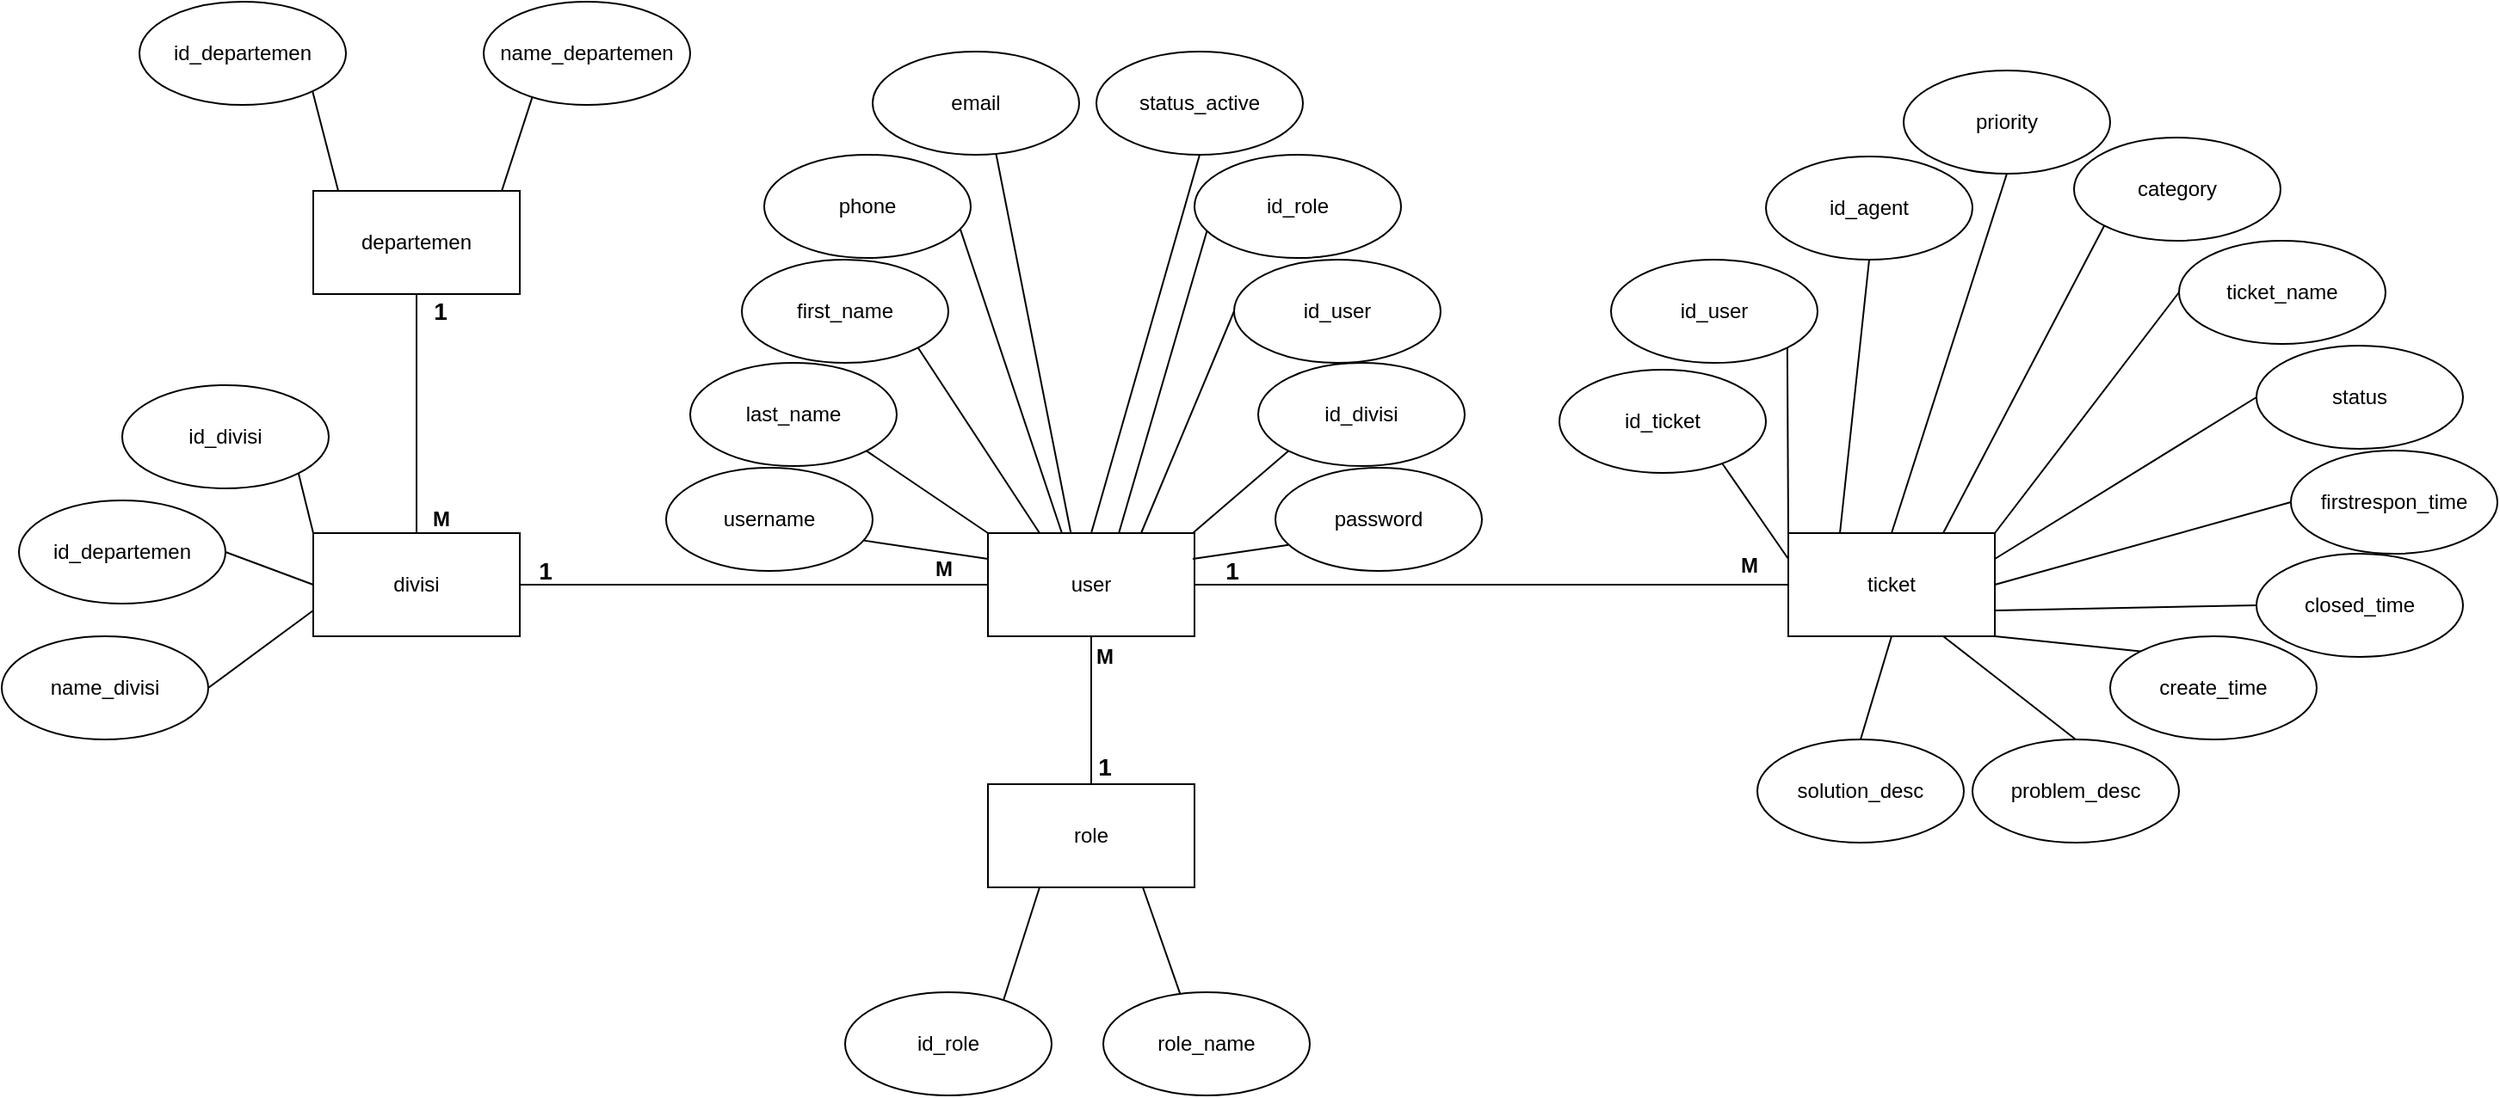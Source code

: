<mxfile version="23.1.5" type="github" pages="2">
  <diagram name="Page-1" id="eoXUh2BZkERyDN2w-U0W">
    <mxGraphModel dx="2534" dy="774" grid="1" gridSize="10" guides="1" tooltips="1" connect="1" arrows="1" fold="1" page="1" pageScale="1" pageWidth="1100" pageHeight="850" math="0" shadow="0">
      <root>
        <mxCell id="0" />
        <mxCell id="1" parent="0" />
        <mxCell id="iSvbAGB6jEqxjPEfxs2Z-42" style="rounded=0;orthogonalLoop=1;jettySize=auto;html=1;exitX=0.5;exitY=1;exitDx=0;exitDy=0;entryX=0.5;entryY=0;entryDx=0;entryDy=0;endArrow=none;endFill=0;" parent="1" edge="1">
          <mxGeometry relative="1" as="geometry">
            <mxPoint x="343" y="540" as="sourcePoint" />
          </mxGeometry>
        </mxCell>
        <mxCell id="iSvbAGB6jEqxjPEfxs2Z-45" style="rounded=0;orthogonalLoop=1;jettySize=auto;html=1;exitX=0.25;exitY=1;exitDx=0;exitDy=0;entryX=1;entryY=0;entryDx=0;entryDy=0;endArrow=none;endFill=0;" parent="1" edge="1">
          <mxGeometry relative="1" as="geometry">
            <mxPoint x="313" y="700" as="sourcePoint" />
          </mxGeometry>
        </mxCell>
        <mxCell id="iSvbAGB6jEqxjPEfxs2Z-46" style="rounded=0;orthogonalLoop=1;jettySize=auto;html=1;exitX=0.75;exitY=1;exitDx=0;exitDy=0;entryX=0;entryY=0;entryDx=0;entryDy=0;endArrow=none;endFill=0;" parent="1" edge="1">
          <mxGeometry relative="1" as="geometry">
            <mxPoint x="373" y="700" as="sourcePoint" />
          </mxGeometry>
        </mxCell>
        <mxCell id="iSvbAGB6jEqxjPEfxs2Z-48" style="rounded=0;orthogonalLoop=1;jettySize=auto;html=1;exitX=1;exitY=0.5;exitDx=0;exitDy=0;entryX=0;entryY=0.5;entryDx=0;entryDy=0;endArrow=none;endFill=0;" parent="1" source="iSvbAGB6jEqxjPEfxs2Z-4" target="iSvbAGB6jEqxjPEfxs2Z-5" edge="1">
          <mxGeometry relative="1" as="geometry">
            <mxPoint x="737.0" y="370" as="targetPoint" />
          </mxGeometry>
        </mxCell>
        <mxCell id="iSvbAGB6jEqxjPEfxs2Z-63" style="rounded=0;orthogonalLoop=1;jettySize=auto;html=1;exitX=0.358;exitY=0;exitDx=0;exitDy=0;entryX=1;entryY=0;entryDx=0;entryDy=0;endArrow=none;endFill=0;exitPerimeter=0;" parent="1" source="iSvbAGB6jEqxjPEfxs2Z-4" target="iSvbAGB6jEqxjPEfxs2Z-28" edge="1">
          <mxGeometry relative="1" as="geometry" />
        </mxCell>
        <mxCell id="iSvbAGB6jEqxjPEfxs2Z-64" style="rounded=0;orthogonalLoop=1;jettySize=auto;html=1;exitX=0.5;exitY=1;exitDx=0;exitDy=0;entryX=0.5;entryY=0;entryDx=0;entryDy=0;endArrow=none;endFill=0;" parent="1" source="iSvbAGB6jEqxjPEfxs2Z-4" target="iSvbAGB6jEqxjPEfxs2Z-29" edge="1">
          <mxGeometry relative="1" as="geometry" />
        </mxCell>
        <mxCell id="iSvbAGB6jEqxjPEfxs2Z-65" style="rounded=0;orthogonalLoop=1;jettySize=auto;html=1;exitX=0.635;exitY=-0.008;exitDx=0;exitDy=0;entryX=0;entryY=0;entryDx=0;entryDy=0;endArrow=none;endFill=0;exitPerimeter=0;" parent="1" source="iSvbAGB6jEqxjPEfxs2Z-4" target="iSvbAGB6jEqxjPEfxs2Z-30" edge="1">
          <mxGeometry relative="1" as="geometry" />
        </mxCell>
        <mxCell id="iSvbAGB6jEqxjPEfxs2Z-155" style="rounded=0;orthogonalLoop=1;jettySize=auto;html=1;exitX=0.5;exitY=1;exitDx=0;exitDy=0;entryX=0.5;entryY=0;entryDx=0;entryDy=0;endArrow=none;endFill=0;" parent="1" source="iSvbAGB6jEqxjPEfxs2Z-4" target="iSvbAGB6jEqxjPEfxs2Z-152" edge="1">
          <mxGeometry relative="1" as="geometry" />
        </mxCell>
        <mxCell id="iSvbAGB6jEqxjPEfxs2Z-4" value="user" style="rounded=0;whiteSpace=wrap;html=1;" parent="1" vertex="1">
          <mxGeometry x="307" y="340" width="120" height="60" as="geometry" />
        </mxCell>
        <mxCell id="iSvbAGB6jEqxjPEfxs2Z-107" style="rounded=0;orthogonalLoop=1;jettySize=auto;html=1;exitX=0;exitY=0.25;exitDx=0;exitDy=0;entryX=0.787;entryY=0.904;entryDx=0;entryDy=0;endArrow=none;endFill=0;entryPerimeter=0;" parent="1" source="iSvbAGB6jEqxjPEfxs2Z-5" target="iSvbAGB6jEqxjPEfxs2Z-93" edge="1">
          <mxGeometry relative="1" as="geometry" />
        </mxCell>
        <mxCell id="iSvbAGB6jEqxjPEfxs2Z-108" style="rounded=0;orthogonalLoop=1;jettySize=auto;html=1;exitX=0;exitY=0;exitDx=0;exitDy=0;entryX=1;entryY=1;entryDx=0;entryDy=0;endArrow=none;endFill=0;" parent="1" source="iSvbAGB6jEqxjPEfxs2Z-5" target="iSvbAGB6jEqxjPEfxs2Z-94" edge="1">
          <mxGeometry relative="1" as="geometry" />
        </mxCell>
        <mxCell id="iSvbAGB6jEqxjPEfxs2Z-109" style="rounded=0;orthogonalLoop=1;jettySize=auto;html=1;exitX=0.25;exitY=0;exitDx=0;exitDy=0;entryX=0.5;entryY=1;entryDx=0;entryDy=0;endArrow=none;endFill=0;" parent="1" source="iSvbAGB6jEqxjPEfxs2Z-5" target="iSvbAGB6jEqxjPEfxs2Z-96" edge="1">
          <mxGeometry relative="1" as="geometry" />
        </mxCell>
        <mxCell id="iSvbAGB6jEqxjPEfxs2Z-110" style="rounded=0;orthogonalLoop=1;jettySize=auto;html=1;exitX=0.5;exitY=0;exitDx=0;exitDy=0;entryX=0.5;entryY=1;entryDx=0;entryDy=0;endArrow=none;endFill=0;" parent="1" source="iSvbAGB6jEqxjPEfxs2Z-5" target="iSvbAGB6jEqxjPEfxs2Z-99" edge="1">
          <mxGeometry relative="1" as="geometry" />
        </mxCell>
        <mxCell id="iSvbAGB6jEqxjPEfxs2Z-111" style="rounded=0;orthogonalLoop=1;jettySize=auto;html=1;exitX=0.75;exitY=0;exitDx=0;exitDy=0;entryX=0;entryY=1;entryDx=0;entryDy=0;endArrow=none;endFill=0;" parent="1" source="iSvbAGB6jEqxjPEfxs2Z-5" target="iSvbAGB6jEqxjPEfxs2Z-100" edge="1">
          <mxGeometry relative="1" as="geometry" />
        </mxCell>
        <mxCell id="iSvbAGB6jEqxjPEfxs2Z-112" style="rounded=0;orthogonalLoop=1;jettySize=auto;html=1;exitX=1;exitY=0;exitDx=0;exitDy=0;entryX=0;entryY=0.5;entryDx=0;entryDy=0;endArrow=none;endFill=0;" parent="1" source="iSvbAGB6jEqxjPEfxs2Z-5" target="iSvbAGB6jEqxjPEfxs2Z-102" edge="1">
          <mxGeometry relative="1" as="geometry" />
        </mxCell>
        <mxCell id="iSvbAGB6jEqxjPEfxs2Z-113" style="rounded=0;orthogonalLoop=1;jettySize=auto;html=1;exitX=1;exitY=1;exitDx=0;exitDy=0;entryX=0;entryY=0;entryDx=0;entryDy=0;endArrow=none;endFill=0;" parent="1" source="iSvbAGB6jEqxjPEfxs2Z-5" target="iSvbAGB6jEqxjPEfxs2Z-103" edge="1">
          <mxGeometry relative="1" as="geometry" />
        </mxCell>
        <mxCell id="iSvbAGB6jEqxjPEfxs2Z-114" style="rounded=0;orthogonalLoop=1;jettySize=auto;html=1;exitX=1;exitY=0.5;exitDx=0;exitDy=0;entryX=0;entryY=0.5;entryDx=0;entryDy=0;endArrow=none;endFill=0;" parent="1" source="iSvbAGB6jEqxjPEfxs2Z-5" target="iSvbAGB6jEqxjPEfxs2Z-104" edge="1">
          <mxGeometry relative="1" as="geometry" />
        </mxCell>
        <mxCell id="iSvbAGB6jEqxjPEfxs2Z-115" style="rounded=0;orthogonalLoop=1;jettySize=auto;html=1;exitX=1;exitY=0.75;exitDx=0;exitDy=0;entryX=0;entryY=0.5;entryDx=0;entryDy=0;endArrow=none;endFill=0;" parent="1" source="iSvbAGB6jEqxjPEfxs2Z-5" target="iSvbAGB6jEqxjPEfxs2Z-105" edge="1">
          <mxGeometry relative="1" as="geometry" />
        </mxCell>
        <mxCell id="iSvbAGB6jEqxjPEfxs2Z-116" style="rounded=0;orthogonalLoop=1;jettySize=auto;html=1;exitX=1;exitY=0.25;exitDx=0;exitDy=0;entryX=0;entryY=0.5;entryDx=0;entryDy=0;endArrow=none;endFill=0;" parent="1" source="iSvbAGB6jEqxjPEfxs2Z-5" target="iSvbAGB6jEqxjPEfxs2Z-101" edge="1">
          <mxGeometry relative="1" as="geometry" />
        </mxCell>
        <mxCell id="iSvbAGB6jEqxjPEfxs2Z-148" style="rounded=0;orthogonalLoop=1;jettySize=auto;html=1;exitX=0.75;exitY=1;exitDx=0;exitDy=0;entryX=0.5;entryY=0;entryDx=0;entryDy=0;endArrow=none;endFill=0;" parent="1" source="iSvbAGB6jEqxjPEfxs2Z-5" target="iSvbAGB6jEqxjPEfxs2Z-145" edge="1">
          <mxGeometry relative="1" as="geometry" />
        </mxCell>
        <mxCell id="iSvbAGB6jEqxjPEfxs2Z-149" style="rounded=0;orthogonalLoop=1;jettySize=auto;html=1;exitX=0.5;exitY=1;exitDx=0;exitDy=0;entryX=0.5;entryY=0;entryDx=0;entryDy=0;endArrow=none;endFill=0;" parent="1" source="iSvbAGB6jEqxjPEfxs2Z-5" target="iSvbAGB6jEqxjPEfxs2Z-146" edge="1">
          <mxGeometry relative="1" as="geometry" />
        </mxCell>
        <mxCell id="iSvbAGB6jEqxjPEfxs2Z-5" value="ticket" style="rounded=0;whiteSpace=wrap;html=1;" parent="1" vertex="1">
          <mxGeometry x="772" y="340" width="120" height="60" as="geometry" />
        </mxCell>
        <mxCell id="iSvbAGB6jEqxjPEfxs2Z-8" style="edgeStyle=orthogonalEdgeStyle;rounded=0;orthogonalLoop=1;jettySize=auto;html=1;exitX=1;exitY=0.5;exitDx=0;exitDy=0;entryX=0;entryY=0.5;entryDx=0;entryDy=0;endArrow=none;endFill=0;" parent="1" edge="1">
          <mxGeometry relative="1" as="geometry">
            <mxPoint x="230" y="255" as="targetPoint" />
          </mxGeometry>
        </mxCell>
        <mxCell id="iSvbAGB6jEqxjPEfxs2Z-10" style="rounded=0;orthogonalLoop=1;jettySize=auto;html=1;exitX=1;exitY=1;exitDx=0;exitDy=0;entryX=0.25;entryY=0;entryDx=0;entryDy=0;endArrow=none;endFill=0;" parent="1" edge="1">
          <mxGeometry relative="1" as="geometry">
            <mxPoint x="260" y="225" as="targetPoint" />
          </mxGeometry>
        </mxCell>
        <mxCell id="iSvbAGB6jEqxjPEfxs2Z-21" style="rounded=0;orthogonalLoop=1;jettySize=auto;html=1;exitX=1;exitY=1;exitDx=0;exitDy=0;entryX=0.25;entryY=0;entryDx=0;entryDy=0;endArrow=none;endFill=0;" parent="1" source="iSvbAGB6jEqxjPEfxs2Z-12" target="iSvbAGB6jEqxjPEfxs2Z-4" edge="1">
          <mxGeometry relative="1" as="geometry" />
        </mxCell>
        <mxCell id="iSvbAGB6jEqxjPEfxs2Z-12" value="first_name" style="ellipse;whiteSpace=wrap;html=1;" parent="1" vertex="1">
          <mxGeometry x="164" y="181" width="120" height="60" as="geometry" />
        </mxCell>
        <mxCell id="iSvbAGB6jEqxjPEfxs2Z-23" style="rounded=0;orthogonalLoop=1;jettySize=auto;html=1;exitX=0;exitY=0.5;exitDx=0;exitDy=0;entryX=0.75;entryY=0;entryDx=0;entryDy=0;endArrow=none;endFill=0;" parent="1" source="iSvbAGB6jEqxjPEfxs2Z-15" edge="1">
          <mxGeometry relative="1" as="geometry">
            <mxPoint x="396" y="340" as="targetPoint" />
          </mxGeometry>
        </mxCell>
        <mxCell id="iSvbAGB6jEqxjPEfxs2Z-15" value="id_user" style="ellipse;whiteSpace=wrap;html=1;" parent="1" vertex="1">
          <mxGeometry x="450" y="181" width="120" height="60" as="geometry" />
        </mxCell>
        <mxCell id="iSvbAGB6jEqxjPEfxs2Z-24" style="rounded=0;orthogonalLoop=1;jettySize=auto;html=1;exitX=0;exitY=1;exitDx=0;exitDy=0;entryX=1;entryY=0;entryDx=0;entryDy=0;endArrow=none;endFill=0;" parent="1" source="iSvbAGB6jEqxjPEfxs2Z-16" edge="1">
          <mxGeometry relative="1" as="geometry">
            <mxPoint x="426" y="340" as="targetPoint" />
          </mxGeometry>
        </mxCell>
        <mxCell id="iSvbAGB6jEqxjPEfxs2Z-16" value="id_divisi" style="ellipse;whiteSpace=wrap;html=1;" parent="1" vertex="1">
          <mxGeometry x="464" y="241" width="120" height="60" as="geometry" />
        </mxCell>
        <mxCell id="iSvbAGB6jEqxjPEfxs2Z-20" style="rounded=0;orthogonalLoop=1;jettySize=auto;html=1;exitX=1;exitY=1;exitDx=0;exitDy=0;entryX=0;entryY=0;entryDx=0;entryDy=0;endArrow=none;endFill=0;" parent="1" source="iSvbAGB6jEqxjPEfxs2Z-17" target="iSvbAGB6jEqxjPEfxs2Z-4" edge="1">
          <mxGeometry relative="1" as="geometry" />
        </mxCell>
        <mxCell id="iSvbAGB6jEqxjPEfxs2Z-17" value="last_name" style="ellipse;whiteSpace=wrap;html=1;" parent="1" vertex="1">
          <mxGeometry x="134" y="241" width="120" height="60" as="geometry" />
        </mxCell>
        <mxCell id="iSvbAGB6jEqxjPEfxs2Z-19" style="rounded=0;orthogonalLoop=1;jettySize=auto;html=1;exitX=0.944;exitY=0.701;exitDx=0;exitDy=0;entryX=0;entryY=0.25;entryDx=0;entryDy=0;endArrow=none;endFill=0;exitPerimeter=0;" parent="1" source="iSvbAGB6jEqxjPEfxs2Z-18" target="iSvbAGB6jEqxjPEfxs2Z-4" edge="1">
          <mxGeometry relative="1" as="geometry" />
        </mxCell>
        <mxCell id="iSvbAGB6jEqxjPEfxs2Z-18" value="username" style="ellipse;whiteSpace=wrap;html=1;" parent="1" vertex="1">
          <mxGeometry x="120" y="302" width="120" height="60" as="geometry" />
        </mxCell>
        <mxCell id="iSvbAGB6jEqxjPEfxs2Z-26" style="rounded=0;orthogonalLoop=1;jettySize=auto;html=1;exitX=0.064;exitY=0.747;exitDx=0;exitDy=0;entryX=1;entryY=0.25;entryDx=0;entryDy=0;endArrow=none;endFill=0;exitPerimeter=0;" parent="1" source="iSvbAGB6jEqxjPEfxs2Z-25" edge="1">
          <mxGeometry relative="1" as="geometry">
            <mxPoint x="426" y="355" as="targetPoint" />
          </mxGeometry>
        </mxCell>
        <mxCell id="iSvbAGB6jEqxjPEfxs2Z-25" value="password" style="ellipse;whiteSpace=wrap;html=1;" parent="1" vertex="1">
          <mxGeometry x="474" y="302" width="120" height="60" as="geometry" />
        </mxCell>
        <mxCell id="iSvbAGB6jEqxjPEfxs2Z-28" value="phone" style="ellipse;whiteSpace=wrap;html=1;" parent="1" vertex="1">
          <mxGeometry x="177" y="120" width="120" height="60" as="geometry" />
        </mxCell>
        <mxCell id="iSvbAGB6jEqxjPEfxs2Z-29" value="email" style="ellipse;whiteSpace=wrap;html=1;" parent="1" vertex="1">
          <mxGeometry x="240" y="60" width="120" height="60" as="geometry" />
        </mxCell>
        <mxCell id="iSvbAGB6jEqxjPEfxs2Z-30" value="id_role" style="ellipse;whiteSpace=wrap;html=1;" parent="1" vertex="1">
          <mxGeometry x="427" y="120" width="120" height="60" as="geometry" />
        </mxCell>
        <mxCell id="iSvbAGB6jEqxjPEfxs2Z-36" style="rounded=0;orthogonalLoop=1;jettySize=auto;html=1;exitX=1;exitY=1;exitDx=0;exitDy=0;entryX=0;entryY=0.25;entryDx=0;entryDy=0;endArrow=none;endFill=0;" parent="1" edge="1">
          <mxGeometry relative="1" as="geometry">
            <mxPoint x="283" y="495" as="targetPoint" />
          </mxGeometry>
        </mxCell>
        <mxCell id="iSvbAGB6jEqxjPEfxs2Z-38" style="rounded=0;orthogonalLoop=1;jettySize=auto;html=1;exitX=1;exitY=0.5;exitDx=0;exitDy=0;entryX=0;entryY=0.5;entryDx=0;entryDy=0;endArrow=none;endFill=0;" parent="1" edge="1">
          <mxGeometry relative="1" as="geometry">
            <mxPoint x="283" y="510" as="targetPoint" />
          </mxGeometry>
        </mxCell>
        <mxCell id="iSvbAGB6jEqxjPEfxs2Z-40" style="rounded=0;orthogonalLoop=1;jettySize=auto;html=1;exitX=1;exitY=0;exitDx=0;exitDy=0;entryX=0;entryY=0.75;entryDx=0;entryDy=0;endArrow=none;endFill=0;" parent="1" edge="1">
          <mxGeometry relative="1" as="geometry">
            <mxPoint x="283" y="525" as="targetPoint" />
          </mxGeometry>
        </mxCell>
        <mxCell id="iSvbAGB6jEqxjPEfxs2Z-72" style="rounded=0;orthogonalLoop=1;jettySize=auto;html=1;exitX=0;exitY=0;exitDx=0;exitDy=0;entryX=1;entryY=1;entryDx=0;entryDy=0;endArrow=none;endFill=0;" parent="1" edge="1">
          <mxGeometry relative="1" as="geometry">
            <mxPoint x="750.5" y="289" as="sourcePoint" />
          </mxGeometry>
        </mxCell>
        <mxCell id="iSvbAGB6jEqxjPEfxs2Z-73" style="rounded=0;orthogonalLoop=1;jettySize=auto;html=1;entryX=0.5;entryY=1;entryDx=0;entryDy=0;endArrow=none;endFill=0;" parent="1" edge="1">
          <mxGeometry relative="1" as="geometry">
            <mxPoint x="773.122" y="276.935" as="sourcePoint" />
          </mxGeometry>
        </mxCell>
        <mxCell id="iSvbAGB6jEqxjPEfxs2Z-74" style="rounded=0;orthogonalLoop=1;jettySize=auto;html=1;exitX=0.609;exitY=0.149;exitDx=0;exitDy=0;entryX=0.5;entryY=1;entryDx=0;entryDy=0;endArrow=none;endFill=0;exitPerimeter=0;" parent="1" edge="1">
          <mxGeometry relative="1" as="geometry">
            <mxPoint x="804.35" y="280.92" as="sourcePoint" />
          </mxGeometry>
        </mxCell>
        <mxCell id="iSvbAGB6jEqxjPEfxs2Z-56" style="rounded=0;orthogonalLoop=1;jettySize=auto;html=1;exitX=1;exitY=0.5;exitDx=0;exitDy=0;entryX=0;entryY=0.5;entryDx=0;entryDy=0;endArrow=none;endFill=0;" parent="1" source="iSvbAGB6jEqxjPEfxs2Z-49" target="iSvbAGB6jEqxjPEfxs2Z-4" edge="1">
          <mxGeometry relative="1" as="geometry" />
        </mxCell>
        <mxCell id="iSvbAGB6jEqxjPEfxs2Z-57" style="rounded=0;orthogonalLoop=1;jettySize=auto;html=1;exitX=0.5;exitY=1;exitDx=0;exitDy=0;entryX=0.5;entryY=0;entryDx=0;entryDy=0;endArrow=none;endFill=0;" parent="1" source="iSvbAGB6jEqxjPEfxs2Z-49" target="iSvbAGB6jEqxjPEfxs2Z-50" edge="1">
          <mxGeometry relative="1" as="geometry" />
        </mxCell>
        <mxCell id="iSvbAGB6jEqxjPEfxs2Z-58" style="rounded=0;orthogonalLoop=1;jettySize=auto;html=1;exitX=0;exitY=0.75;exitDx=0;exitDy=0;entryX=1;entryY=0.5;entryDx=0;entryDy=0;endArrow=none;endFill=0;" parent="1" source="iSvbAGB6jEqxjPEfxs2Z-49" target="iSvbAGB6jEqxjPEfxs2Z-53" edge="1">
          <mxGeometry relative="1" as="geometry" />
        </mxCell>
        <mxCell id="iSvbAGB6jEqxjPEfxs2Z-49" value="&lt;div&gt;divisi&lt;/div&gt;" style="rounded=0;whiteSpace=wrap;html=1;" parent="1" vertex="1">
          <mxGeometry x="-85" y="340" width="120" height="60" as="geometry" />
        </mxCell>
        <mxCell id="iSvbAGB6jEqxjPEfxs2Z-61" style="rounded=0;orthogonalLoop=1;jettySize=auto;html=1;exitX=0.25;exitY=1;exitDx=0;exitDy=0;entryX=0.75;entryY=0.183;entryDx=0;entryDy=0;entryPerimeter=0;endArrow=none;endFill=0;" parent="1" source="iSvbAGB6jEqxjPEfxs2Z-50" target="iSvbAGB6jEqxjPEfxs2Z-54" edge="1">
          <mxGeometry relative="1" as="geometry" />
        </mxCell>
        <mxCell id="iSvbAGB6jEqxjPEfxs2Z-62" style="rounded=0;orthogonalLoop=1;jettySize=auto;html=1;exitX=0.75;exitY=1;exitDx=0;exitDy=0;entryX=0.378;entryY=0.049;entryDx=0;entryDy=0;entryPerimeter=0;endArrow=none;endFill=0;" parent="1" source="iSvbAGB6jEqxjPEfxs2Z-50" target="iSvbAGB6jEqxjPEfxs2Z-55" edge="1">
          <mxGeometry relative="1" as="geometry" />
        </mxCell>
        <mxCell id="iSvbAGB6jEqxjPEfxs2Z-50" value="departemen" style="rounded=0;whiteSpace=wrap;html=1;" parent="1" vertex="1">
          <mxGeometry x="-85" y="141" width="120" height="60" as="geometry" />
        </mxCell>
        <mxCell id="iSvbAGB6jEqxjPEfxs2Z-60" style="rounded=0;orthogonalLoop=1;jettySize=auto;html=1;exitX=1;exitY=1;exitDx=0;exitDy=0;entryX=0;entryY=0;entryDx=0;entryDy=0;endArrow=none;endFill=0;" parent="1" source="iSvbAGB6jEqxjPEfxs2Z-51" target="iSvbAGB6jEqxjPEfxs2Z-49" edge="1">
          <mxGeometry relative="1" as="geometry" />
        </mxCell>
        <mxCell id="iSvbAGB6jEqxjPEfxs2Z-51" value="id_divisi" style="ellipse;whiteSpace=wrap;html=1;" parent="1" vertex="1">
          <mxGeometry x="-196" y="254" width="120" height="60" as="geometry" />
        </mxCell>
        <mxCell id="iSvbAGB6jEqxjPEfxs2Z-59" style="rounded=0;orthogonalLoop=1;jettySize=auto;html=1;exitX=1;exitY=0.5;exitDx=0;exitDy=0;entryX=0;entryY=0.5;entryDx=0;entryDy=0;endArrow=none;endFill=0;" parent="1" source="iSvbAGB6jEqxjPEfxs2Z-52" target="iSvbAGB6jEqxjPEfxs2Z-49" edge="1">
          <mxGeometry relative="1" as="geometry" />
        </mxCell>
        <mxCell id="iSvbAGB6jEqxjPEfxs2Z-52" value="id_departemen" style="ellipse;whiteSpace=wrap;html=1;" parent="1" vertex="1">
          <mxGeometry x="-256" y="321" width="120" height="60" as="geometry" />
        </mxCell>
        <mxCell id="iSvbAGB6jEqxjPEfxs2Z-53" value="name_divisi" style="ellipse;whiteSpace=wrap;html=1;" parent="1" vertex="1">
          <mxGeometry x="-266" y="400" width="120" height="60" as="geometry" />
        </mxCell>
        <mxCell id="iSvbAGB6jEqxjPEfxs2Z-54" value="id_departemen" style="ellipse;whiteSpace=wrap;html=1;" parent="1" vertex="1">
          <mxGeometry x="-186" y="31" width="120" height="60" as="geometry" />
        </mxCell>
        <mxCell id="iSvbAGB6jEqxjPEfxs2Z-55" value="name_departemen" style="ellipse;whiteSpace=wrap;html=1;" parent="1" vertex="1">
          <mxGeometry x="14" y="31" width="120" height="60" as="geometry" />
        </mxCell>
        <mxCell id="iSvbAGB6jEqxjPEfxs2Z-93" value="id_ticket" style="ellipse;whiteSpace=wrap;html=1;" parent="1" vertex="1">
          <mxGeometry x="639" y="245" width="120" height="60" as="geometry" />
        </mxCell>
        <mxCell id="iSvbAGB6jEqxjPEfxs2Z-94" value="id_user" style="ellipse;whiteSpace=wrap;html=1;" parent="1" vertex="1">
          <mxGeometry x="669" y="181" width="120" height="60" as="geometry" />
        </mxCell>
        <mxCell id="iSvbAGB6jEqxjPEfxs2Z-96" value="id_agent" style="ellipse;whiteSpace=wrap;html=1;" parent="1" vertex="1">
          <mxGeometry x="759" y="121" width="120" height="60" as="geometry" />
        </mxCell>
        <mxCell id="iSvbAGB6jEqxjPEfxs2Z-98" style="rounded=0;orthogonalLoop=1;jettySize=auto;html=1;exitX=0;exitY=1;exitDx=0;exitDy=0;entryX=1;entryY=0;entryDx=0;entryDy=0;endArrow=none;endFill=0;" parent="1" edge="1">
          <mxGeometry relative="1" as="geometry">
            <mxPoint x="825.5" y="289" as="targetPoint" />
          </mxGeometry>
        </mxCell>
        <mxCell id="iSvbAGB6jEqxjPEfxs2Z-99" value="priority" style="ellipse;whiteSpace=wrap;html=1;" parent="1" vertex="1">
          <mxGeometry x="839" y="71" width="120" height="60" as="geometry" />
        </mxCell>
        <mxCell id="iSvbAGB6jEqxjPEfxs2Z-100" value="category" style="ellipse;whiteSpace=wrap;html=1;" parent="1" vertex="1">
          <mxGeometry x="938" y="110" width="120" height="60" as="geometry" />
        </mxCell>
        <mxCell id="iSvbAGB6jEqxjPEfxs2Z-101" value="status" style="ellipse;whiteSpace=wrap;html=1;" parent="1" vertex="1">
          <mxGeometry x="1044" y="231" width="120" height="60" as="geometry" />
        </mxCell>
        <mxCell id="iSvbAGB6jEqxjPEfxs2Z-102" value="ticket_name" style="ellipse;whiteSpace=wrap;html=1;" parent="1" vertex="1">
          <mxGeometry x="999" y="170" width="120" height="60" as="geometry" />
        </mxCell>
        <mxCell id="iSvbAGB6jEqxjPEfxs2Z-103" value="create_time" style="ellipse;whiteSpace=wrap;html=1;" parent="1" vertex="1">
          <mxGeometry x="959" y="400" width="120" height="60" as="geometry" />
        </mxCell>
        <mxCell id="iSvbAGB6jEqxjPEfxs2Z-104" value="firstrespon_time" style="ellipse;whiteSpace=wrap;html=1;" parent="1" vertex="1">
          <mxGeometry x="1064" y="292" width="120" height="60" as="geometry" />
        </mxCell>
        <mxCell id="iSvbAGB6jEqxjPEfxs2Z-105" value="closed_time" style="ellipse;whiteSpace=wrap;html=1;" parent="1" vertex="1">
          <mxGeometry x="1044" y="352" width="120" height="60" as="geometry" />
        </mxCell>
        <mxCell id="iSvbAGB6jEqxjPEfxs2Z-117" value="&lt;b&gt;&lt;font style=&quot;font-size: 14px;&quot;&gt;1&lt;/font&gt;&lt;/b&gt;" style="text;html=1;strokeColor=none;fillColor=none;align=center;verticalAlign=middle;whiteSpace=wrap;rounded=0;" parent="1" vertex="1">
          <mxGeometry x="-26" y="201" width="30" height="20" as="geometry" />
        </mxCell>
        <mxCell id="iSvbAGB6jEqxjPEfxs2Z-118" value="&lt;b&gt;M&lt;/b&gt;" style="text;html=1;strokeColor=none;fillColor=none;align=center;verticalAlign=middle;whiteSpace=wrap;rounded=0;" parent="1" vertex="1">
          <mxGeometry x="-26" y="321" width="31" height="22" as="geometry" />
        </mxCell>
        <mxCell id="iSvbAGB6jEqxjPEfxs2Z-119" value="&lt;b&gt;&lt;font style=&quot;font-size: 14px;&quot;&gt;1&lt;/font&gt;&lt;/b&gt;" style="text;html=1;strokeColor=none;fillColor=none;align=center;verticalAlign=middle;whiteSpace=wrap;rounded=0;" parent="1" vertex="1">
          <mxGeometry x="35" y="352" width="30" height="20" as="geometry" />
        </mxCell>
        <mxCell id="iSvbAGB6jEqxjPEfxs2Z-121" value="&lt;b&gt;M&lt;/b&gt;" style="text;html=1;strokeColor=none;fillColor=none;align=center;verticalAlign=middle;whiteSpace=wrap;rounded=0;" parent="1" vertex="1">
          <mxGeometry x="266" y="350" width="31" height="22" as="geometry" />
        </mxCell>
        <mxCell id="iSvbAGB6jEqxjPEfxs2Z-124" value="&lt;b&gt;&lt;font style=&quot;font-size: 14px;&quot;&gt;1&lt;/font&gt;&lt;/b&gt;" style="text;html=1;strokeColor=none;fillColor=none;align=center;verticalAlign=middle;whiteSpace=wrap;rounded=0;" parent="1" vertex="1">
          <mxGeometry x="434" y="352" width="30" height="20" as="geometry" />
        </mxCell>
        <mxCell id="iSvbAGB6jEqxjPEfxs2Z-140" value="&lt;b&gt;M&lt;/b&gt;" style="text;html=1;strokeColor=none;fillColor=none;align=center;verticalAlign=middle;whiteSpace=wrap;rounded=0;" parent="1" vertex="1">
          <mxGeometry x="734" y="348" width="31" height="22" as="geometry" />
        </mxCell>
        <mxCell id="iSvbAGB6jEqxjPEfxs2Z-145" value="problem_desc" style="ellipse;whiteSpace=wrap;html=1;" parent="1" vertex="1">
          <mxGeometry x="879" y="460" width="120" height="60" as="geometry" />
        </mxCell>
        <mxCell id="iSvbAGB6jEqxjPEfxs2Z-146" value="solution_desc" style="ellipse;whiteSpace=wrap;html=1;" parent="1" vertex="1">
          <mxGeometry x="754" y="460" width="120" height="60" as="geometry" />
        </mxCell>
        <mxCell id="iSvbAGB6jEqxjPEfxs2Z-150" style="rounded=0;orthogonalLoop=1;jettySize=auto;html=1;exitX=0.25;exitY=1;exitDx=0;exitDy=0;entryX=0.75;entryY=0.183;entryDx=0;entryDy=0;entryPerimeter=0;endArrow=none;endFill=0;" parent="1" source="iSvbAGB6jEqxjPEfxs2Z-152" target="iSvbAGB6jEqxjPEfxs2Z-153" edge="1">
          <mxGeometry relative="1" as="geometry" />
        </mxCell>
        <mxCell id="iSvbAGB6jEqxjPEfxs2Z-151" style="rounded=0;orthogonalLoop=1;jettySize=auto;html=1;exitX=0.75;exitY=1;exitDx=0;exitDy=0;entryX=0.378;entryY=0.049;entryDx=0;entryDy=0;entryPerimeter=0;endArrow=none;endFill=0;" parent="1" source="iSvbAGB6jEqxjPEfxs2Z-152" target="iSvbAGB6jEqxjPEfxs2Z-154" edge="1">
          <mxGeometry relative="1" as="geometry" />
        </mxCell>
        <mxCell id="iSvbAGB6jEqxjPEfxs2Z-152" value="role" style="rounded=0;whiteSpace=wrap;html=1;" parent="1" vertex="1">
          <mxGeometry x="307" y="486" width="120" height="60" as="geometry" />
        </mxCell>
        <mxCell id="iSvbAGB6jEqxjPEfxs2Z-153" value="id_role" style="ellipse;whiteSpace=wrap;html=1;" parent="1" vertex="1">
          <mxGeometry x="224" y="607" width="120" height="60" as="geometry" />
        </mxCell>
        <mxCell id="iSvbAGB6jEqxjPEfxs2Z-154" value="role_name" style="ellipse;whiteSpace=wrap;html=1;" parent="1" vertex="1">
          <mxGeometry x="374" y="607" width="120" height="60" as="geometry" />
        </mxCell>
        <mxCell id="iSvbAGB6jEqxjPEfxs2Z-156" value="&lt;b&gt;&lt;font style=&quot;font-size: 14px;&quot;&gt;1&lt;/font&gt;&lt;/b&gt;" style="text;html=1;strokeColor=none;fillColor=none;align=center;verticalAlign=middle;whiteSpace=wrap;rounded=0;" parent="1" vertex="1">
          <mxGeometry x="360" y="466" width="30" height="20" as="geometry" />
        </mxCell>
        <mxCell id="iSvbAGB6jEqxjPEfxs2Z-157" value="M" style="text;html=1;strokeColor=none;fillColor=none;align=center;verticalAlign=middle;whiteSpace=wrap;rounded=0;fontStyle=1" parent="1" vertex="1">
          <mxGeometry x="360" y="402" width="30" height="20" as="geometry" />
        </mxCell>
        <mxCell id="iSvbAGB6jEqxjPEfxs2Z-161" style="rounded=0;orthogonalLoop=1;jettySize=auto;html=1;exitX=0.5;exitY=1;exitDx=0;exitDy=0;entryX=0.5;entryY=0;entryDx=0;entryDy=0;endArrow=none;endFill=0;" parent="1" source="iSvbAGB6jEqxjPEfxs2Z-160" target="iSvbAGB6jEqxjPEfxs2Z-4" edge="1">
          <mxGeometry relative="1" as="geometry" />
        </mxCell>
        <mxCell id="iSvbAGB6jEqxjPEfxs2Z-160" value="status_active" style="ellipse;whiteSpace=wrap;html=1;" parent="1" vertex="1">
          <mxGeometry x="370" y="60" width="120" height="60" as="geometry" />
        </mxCell>
      </root>
    </mxGraphModel>
  </diagram>
  <diagram id="sop01FE6kzxvYxP0M0TG" name="Page-2">
    <mxGraphModel dx="2609" dy="1665" grid="1" gridSize="10" guides="1" tooltips="1" connect="1" arrows="1" fold="1" page="1" pageScale="1" pageWidth="1100" pageHeight="850" math="0" shadow="0">
      <root>
        <mxCell id="0" />
        <mxCell id="1" parent="0" />
        <mxCell id="vv5YcK_vBCQxAVtnWlS0-1" style="rounded=0;orthogonalLoop=1;jettySize=auto;html=1;exitX=0.5;exitY=1;exitDx=0;exitDy=0;entryX=0.5;entryY=0;entryDx=0;entryDy=0;endArrow=none;endFill=0;" parent="1" source="vv5YcK_vBCQxAVtnWlS0-3" target="vv5YcK_vBCQxAVtnWlS0-6" edge="1">
          <mxGeometry relative="1" as="geometry" />
        </mxCell>
        <mxCell id="vv5YcK_vBCQxAVtnWlS0-2" style="rounded=0;orthogonalLoop=1;jettySize=auto;html=1;exitX=0;exitY=0.75;exitDx=0;exitDy=0;entryX=1;entryY=0.5;entryDx=0;entryDy=0;endArrow=none;endFill=0;" parent="1" source="vv5YcK_vBCQxAVtnWlS0-3" target="vv5YcK_vBCQxAVtnWlS0-11" edge="1">
          <mxGeometry relative="1" as="geometry" />
        </mxCell>
        <mxCell id="vv5YcK_vBCQxAVtnWlS0-3" value="&lt;div&gt;divisi&lt;/div&gt;" style="rounded=0;whiteSpace=wrap;html=1;" parent="1" vertex="1">
          <mxGeometry x="-85" y="340" width="120" height="60" as="geometry" />
        </mxCell>
        <mxCell id="vv5YcK_vBCQxAVtnWlS0-4" style="rounded=0;orthogonalLoop=1;jettySize=auto;html=1;exitX=0.25;exitY=1;exitDx=0;exitDy=0;entryX=0.75;entryY=0.183;entryDx=0;entryDy=0;entryPerimeter=0;endArrow=none;endFill=0;" parent="1" source="vv5YcK_vBCQxAVtnWlS0-6" target="vv5YcK_vBCQxAVtnWlS0-12" edge="1">
          <mxGeometry relative="1" as="geometry" />
        </mxCell>
        <mxCell id="vv5YcK_vBCQxAVtnWlS0-5" style="rounded=0;orthogonalLoop=1;jettySize=auto;html=1;exitX=0.75;exitY=1;exitDx=0;exitDy=0;entryX=0.378;entryY=0.049;entryDx=0;entryDy=0;entryPerimeter=0;endArrow=none;endFill=0;" parent="1" source="vv5YcK_vBCQxAVtnWlS0-6" target="vv5YcK_vBCQxAVtnWlS0-13" edge="1">
          <mxGeometry relative="1" as="geometry" />
        </mxCell>
        <mxCell id="vv5YcK_vBCQxAVtnWlS0-6" value="departemen" style="rounded=0;whiteSpace=wrap;html=1;" parent="1" vertex="1">
          <mxGeometry x="-85" y="141" width="120" height="60" as="geometry" />
        </mxCell>
        <mxCell id="vv5YcK_vBCQxAVtnWlS0-7" style="rounded=0;orthogonalLoop=1;jettySize=auto;html=1;exitX=1;exitY=1;exitDx=0;exitDy=0;entryX=0;entryY=0;entryDx=0;entryDy=0;endArrow=none;endFill=0;" parent="1" source="vv5YcK_vBCQxAVtnWlS0-8" target="vv5YcK_vBCQxAVtnWlS0-3" edge="1">
          <mxGeometry relative="1" as="geometry" />
        </mxCell>
        <mxCell id="vv5YcK_vBCQxAVtnWlS0-8" value="id" style="ellipse;whiteSpace=wrap;html=1;" parent="1" vertex="1">
          <mxGeometry x="-196" y="254" width="120" height="60" as="geometry" />
        </mxCell>
        <mxCell id="vv5YcK_vBCQxAVtnWlS0-9" style="rounded=0;orthogonalLoop=1;jettySize=auto;html=1;exitX=1;exitY=0.5;exitDx=0;exitDy=0;entryX=0;entryY=0.5;entryDx=0;entryDy=0;endArrow=none;endFill=0;" parent="1" source="vv5YcK_vBCQxAVtnWlS0-10" target="vv5YcK_vBCQxAVtnWlS0-3" edge="1">
          <mxGeometry relative="1" as="geometry" />
        </mxCell>
        <mxCell id="vv5YcK_vBCQxAVtnWlS0-10" value="id_departemen" style="ellipse;whiteSpace=wrap;html=1;" parent="1" vertex="1">
          <mxGeometry x="-256" y="321" width="120" height="60" as="geometry" />
        </mxCell>
        <mxCell id="vv5YcK_vBCQxAVtnWlS0-11" value="name" style="ellipse;whiteSpace=wrap;html=1;" parent="1" vertex="1">
          <mxGeometry x="-266" y="400" width="120" height="60" as="geometry" />
        </mxCell>
        <mxCell id="vv5YcK_vBCQxAVtnWlS0-12" value="id" style="ellipse;whiteSpace=wrap;html=1;" parent="1" vertex="1">
          <mxGeometry x="-186" y="31" width="120" height="60" as="geometry" />
        </mxCell>
        <mxCell id="vv5YcK_vBCQxAVtnWlS0-13" value="name" style="ellipse;whiteSpace=wrap;html=1;" parent="1" vertex="1">
          <mxGeometry x="14" y="31" width="120" height="60" as="geometry" />
        </mxCell>
        <mxCell id="vv5YcK_vBCQxAVtnWlS0-14" value="&lt;b&gt;&lt;font style=&quot;font-size: 14px;&quot;&gt;1&lt;/font&gt;&lt;/b&gt;" style="text;html=1;strokeColor=none;fillColor=none;align=center;verticalAlign=middle;whiteSpace=wrap;rounded=0;" parent="1" vertex="1">
          <mxGeometry x="-26" y="201" width="30" height="20" as="geometry" />
        </mxCell>
        <mxCell id="vv5YcK_vBCQxAVtnWlS0-15" value="&lt;b&gt;M&lt;/b&gt;" style="text;html=1;strokeColor=none;fillColor=none;align=center;verticalAlign=middle;whiteSpace=wrap;rounded=0;" parent="1" vertex="1">
          <mxGeometry x="-26" y="321" width="31" height="22" as="geometry" />
        </mxCell>
        <mxCell id="vv5YcK_vBCQxAVtnWlS0-29" style="rounded=0;orthogonalLoop=1;jettySize=auto;html=1;exitX=0;exitY=1;exitDx=0;exitDy=0;entryX=0;entryY=0.5;entryDx=0;entryDy=0;endArrow=none;endFill=0;" parent="1" source="vv5YcK_vBCQxAVtnWlS0-16" target="vv5YcK_vBCQxAVtnWlS0-28" edge="1">
          <mxGeometry relative="1" as="geometry" />
        </mxCell>
        <mxCell id="vv5YcK_vBCQxAVtnWlS0-16" value="&lt;b&gt;&lt;font style=&quot;font-size: 14px;&quot;&gt;1&lt;/font&gt;&lt;/b&gt;" style="text;html=1;strokeColor=none;fillColor=none;align=center;verticalAlign=middle;whiteSpace=wrap;rounded=0;" parent="1" vertex="1">
          <mxGeometry x="35" y="352" width="30" height="20" as="geometry" />
        </mxCell>
        <mxCell id="vv5YcK_vBCQxAVtnWlS0-42" style="rounded=0;orthogonalLoop=1;jettySize=auto;html=1;exitX=1;exitY=0.5;exitDx=0;exitDy=0;entryX=0;entryY=1;entryDx=0;entryDy=0;endArrow=none;endFill=0;" parent="1" source="vv5YcK_vBCQxAVtnWlS0-17" target="vv5YcK_vBCQxAVtnWlS0-28" edge="1">
          <mxGeometry relative="1" as="geometry" />
        </mxCell>
        <mxCell id="vv5YcK_vBCQxAVtnWlS0-17" value="user" style="rounded=0;whiteSpace=wrap;html=1;" parent="1" vertex="1">
          <mxGeometry x="-85" y="600" width="120" height="60" as="geometry" />
        </mxCell>
        <mxCell id="vv5YcK_vBCQxAVtnWlS0-19" style="rounded=0;orthogonalLoop=1;jettySize=auto;html=1;exitX=1;exitY=1;exitDx=0;exitDy=0;entryX=0.25;entryY=0;entryDx=0;entryDy=0;endArrow=none;endFill=0;" parent="1" source="vv5YcK_vBCQxAVtnWlS0-18" target="vv5YcK_vBCQxAVtnWlS0-17" edge="1">
          <mxGeometry relative="1" as="geometry" />
        </mxCell>
        <mxCell id="vv5YcK_vBCQxAVtnWlS0-18" value="id" style="ellipse;whiteSpace=wrap;html=1;" parent="1" vertex="1">
          <mxGeometry x="-186" y="500" width="120" height="60" as="geometry" />
        </mxCell>
        <mxCell id="vv5YcK_vBCQxAVtnWlS0-21" style="rounded=0;orthogonalLoop=1;jettySize=auto;html=1;exitX=0.5;exitY=1;exitDx=0;exitDy=0;entryX=0.75;entryY=0;entryDx=0;entryDy=0;endArrow=none;endFill=0;" parent="1" source="vv5YcK_vBCQxAVtnWlS0-20" target="vv5YcK_vBCQxAVtnWlS0-17" edge="1">
          <mxGeometry relative="1" as="geometry" />
        </mxCell>
        <mxCell id="vv5YcK_vBCQxAVtnWlS0-20" value="email" style="ellipse;whiteSpace=wrap;html=1;" parent="1" vertex="1">
          <mxGeometry x="-30" y="500" width="120" height="60" as="geometry" />
        </mxCell>
        <mxCell id="vv5YcK_vBCQxAVtnWlS0-23" style="rounded=0;orthogonalLoop=1;jettySize=auto;html=1;exitX=1;exitY=0.5;exitDx=0;exitDy=0;entryX=0;entryY=0.25;entryDx=0;entryDy=0;endArrow=none;endFill=0;" parent="1" source="vv5YcK_vBCQxAVtnWlS0-22" target="vv5YcK_vBCQxAVtnWlS0-17" edge="1">
          <mxGeometry relative="1" as="geometry" />
        </mxCell>
        <mxCell id="vv5YcK_vBCQxAVtnWlS0-22" value="username" style="ellipse;whiteSpace=wrap;html=1;" parent="1" vertex="1">
          <mxGeometry x="-280" y="580" width="120" height="60" as="geometry" />
        </mxCell>
        <mxCell id="vv5YcK_vBCQxAVtnWlS0-25" style="rounded=0;orthogonalLoop=1;jettySize=auto;html=1;exitX=1;exitY=0.5;exitDx=0;exitDy=0;entryX=0;entryY=0.5;entryDx=0;entryDy=0;endArrow=none;endFill=0;" parent="1" source="vv5YcK_vBCQxAVtnWlS0-24" target="vv5YcK_vBCQxAVtnWlS0-17" edge="1">
          <mxGeometry relative="1" as="geometry" />
        </mxCell>
        <mxCell id="vv5YcK_vBCQxAVtnWlS0-24" value="password" style="ellipse;whiteSpace=wrap;html=1;" parent="1" vertex="1">
          <mxGeometry x="-350" y="650" width="120" height="60" as="geometry" />
        </mxCell>
        <mxCell id="vv5YcK_vBCQxAVtnWlS0-27" style="rounded=0;orthogonalLoop=1;jettySize=auto;html=1;exitX=1;exitY=0;exitDx=0;exitDy=0;entryX=0;entryY=0.75;entryDx=0;entryDy=0;endArrow=none;endFill=0;" parent="1" source="vv5YcK_vBCQxAVtnWlS0-26" target="vv5YcK_vBCQxAVtnWlS0-17" edge="1">
          <mxGeometry relative="1" as="geometry" />
        </mxCell>
        <mxCell id="vv5YcK_vBCQxAVtnWlS0-26" value="refresh_token" style="ellipse;whiteSpace=wrap;html=1;" parent="1" vertex="1">
          <mxGeometry x="-230" y="700" width="120" height="60" as="geometry" />
        </mxCell>
        <mxCell id="5l9MRjFU4hCMxlcncXZK-27" style="rounded=0;orthogonalLoop=1;jettySize=auto;html=1;exitX=1;exitY=0.5;exitDx=0;exitDy=0;entryX=0;entryY=0.5;entryDx=0;entryDy=0;endArrow=none;endFill=0;" parent="1" source="vv5YcK_vBCQxAVtnWlS0-28" target="5l9MRjFU4hCMxlcncXZK-13" edge="1">
          <mxGeometry relative="1" as="geometry" />
        </mxCell>
        <mxCell id="vv5YcK_vBCQxAVtnWlS0-28" value="profile" style="rounded=0;whiteSpace=wrap;html=1;" parent="1" vertex="1">
          <mxGeometry x="290" y="343" width="120" height="60" as="geometry" />
        </mxCell>
        <mxCell id="vv5YcK_vBCQxAVtnWlS0-31" style="rounded=0;orthogonalLoop=1;jettySize=auto;html=1;exitX=1;exitY=1;exitDx=0;exitDy=0;endArrow=none;endFill=0;entryX=0.088;entryY=0.007;entryDx=0;entryDy=0;entryPerimeter=0;" parent="1" source="vv5YcK_vBCQxAVtnWlS0-30" target="vv5YcK_vBCQxAVtnWlS0-28" edge="1">
          <mxGeometry relative="1" as="geometry">
            <mxPoint x="300" y="340" as="targetPoint" />
          </mxGeometry>
        </mxCell>
        <mxCell id="vv5YcK_vBCQxAVtnWlS0-30" value="id" style="ellipse;whiteSpace=wrap;html=1;" parent="1" vertex="1">
          <mxGeometry x="140" y="194" width="120" height="60" as="geometry" />
        </mxCell>
        <mxCell id="vv5YcK_vBCQxAVtnWlS0-33" style="rounded=0;orthogonalLoop=1;jettySize=auto;html=1;exitX=0.5;exitY=1;exitDx=0;exitDy=0;endArrow=none;endFill=0;entryX=0.25;entryY=0;entryDx=0;entryDy=0;" parent="1" source="vv5YcK_vBCQxAVtnWlS0-32" target="vv5YcK_vBCQxAVtnWlS0-28" edge="1">
          <mxGeometry relative="1" as="geometry">
            <mxPoint x="330" y="340" as="targetPoint" />
          </mxGeometry>
        </mxCell>
        <mxCell id="vv5YcK_vBCQxAVtnWlS0-32" value="firstname" style="ellipse;whiteSpace=wrap;html=1;" parent="1" vertex="1">
          <mxGeometry x="220" y="134" width="120" height="60" as="geometry" />
        </mxCell>
        <mxCell id="vv5YcK_vBCQxAVtnWlS0-35" style="rounded=0;orthogonalLoop=1;jettySize=auto;html=1;exitX=0.5;exitY=1;exitDx=0;exitDy=0;entryX=0.5;entryY=0;entryDx=0;entryDy=0;endArrow=none;endFill=0;" parent="1" source="vv5YcK_vBCQxAVtnWlS0-34" target="vv5YcK_vBCQxAVtnWlS0-28" edge="1">
          <mxGeometry relative="1" as="geometry" />
        </mxCell>
        <mxCell id="vv5YcK_vBCQxAVtnWlS0-34" value="lastname" style="ellipse;whiteSpace=wrap;html=1;" parent="1" vertex="1">
          <mxGeometry x="310" y="74" width="120" height="60" as="geometry" />
        </mxCell>
        <mxCell id="vv5YcK_vBCQxAVtnWlS0-37" style="rounded=0;orthogonalLoop=1;jettySize=auto;html=1;exitX=0;exitY=1;exitDx=0;exitDy=0;entryX=0.75;entryY=0;entryDx=0;entryDy=0;endArrow=none;endFill=0;" parent="1" source="vv5YcK_vBCQxAVtnWlS0-36" target="vv5YcK_vBCQxAVtnWlS0-28" edge="1">
          <mxGeometry relative="1" as="geometry" />
        </mxCell>
        <mxCell id="vv5YcK_vBCQxAVtnWlS0-36" value="email" style="ellipse;whiteSpace=wrap;html=1;" parent="1" vertex="1">
          <mxGeometry x="410" y="134" width="120" height="60" as="geometry" />
        </mxCell>
        <mxCell id="vv5YcK_vBCQxAVtnWlS0-38" value="phone" style="ellipse;whiteSpace=wrap;html=1;" parent="1" vertex="1">
          <mxGeometry x="490" y="194" width="120" height="60" as="geometry" />
        </mxCell>
        <mxCell id="vv5YcK_vBCQxAVtnWlS0-39" style="rounded=0;orthogonalLoop=1;jettySize=auto;html=1;exitX=0;exitY=1;exitDx=0;exitDy=0;entryX=0.936;entryY=0.001;entryDx=0;entryDy=0;entryPerimeter=0;endArrow=none;endFill=0;" parent="1" source="vv5YcK_vBCQxAVtnWlS0-38" target="vv5YcK_vBCQxAVtnWlS0-28" edge="1">
          <mxGeometry relative="1" as="geometry" />
        </mxCell>
        <mxCell id="vv5YcK_vBCQxAVtnWlS0-49" style="rounded=0;orthogonalLoop=1;jettySize=auto;html=1;exitX=0;exitY=0.5;exitDx=0;exitDy=0;entryX=1;entryY=0.25;entryDx=0;entryDy=0;endArrow=none;endFill=0;" parent="1" source="vv5YcK_vBCQxAVtnWlS0-40" target="vv5YcK_vBCQxAVtnWlS0-28" edge="1">
          <mxGeometry relative="1" as="geometry" />
        </mxCell>
        <mxCell id="vv5YcK_vBCQxAVtnWlS0-40" value="status_active" style="ellipse;whiteSpace=wrap;html=1;" parent="1" vertex="1">
          <mxGeometry x="500" y="270" width="120" height="60" as="geometry" />
        </mxCell>
        <mxCell id="vv5YcK_vBCQxAVtnWlS0-44" style="rounded=0;orthogonalLoop=1;jettySize=auto;html=1;exitX=0.5;exitY=0;exitDx=0;exitDy=0;entryX=0.5;entryY=1;entryDx=0;entryDy=0;endArrow=none;endFill=0;" parent="1" source="vv5YcK_vBCQxAVtnWlS0-43" target="vv5YcK_vBCQxAVtnWlS0-28" edge="1">
          <mxGeometry relative="1" as="geometry" />
        </mxCell>
        <mxCell id="vv5YcK_vBCQxAVtnWlS0-43" value="role" style="rounded=0;whiteSpace=wrap;html=1;" parent="1" vertex="1">
          <mxGeometry x="290" y="600" width="120" height="60" as="geometry" />
        </mxCell>
        <mxCell id="vv5YcK_vBCQxAVtnWlS0-47" style="rounded=0;orthogonalLoop=1;jettySize=auto;html=1;exitX=0.5;exitY=0;exitDx=0;exitDy=0;entryX=0.25;entryY=1;entryDx=0;entryDy=0;endArrow=none;endFill=0;" parent="1" source="vv5YcK_vBCQxAVtnWlS0-45" target="vv5YcK_vBCQxAVtnWlS0-43" edge="1">
          <mxGeometry relative="1" as="geometry" />
        </mxCell>
        <mxCell id="vv5YcK_vBCQxAVtnWlS0-45" value="id" style="ellipse;whiteSpace=wrap;html=1;" parent="1" vertex="1">
          <mxGeometry x="212" y="700" width="120" height="60" as="geometry" />
        </mxCell>
        <mxCell id="vv5YcK_vBCQxAVtnWlS0-48" style="rounded=0;orthogonalLoop=1;jettySize=auto;html=1;exitX=0.5;exitY=0;exitDx=0;exitDy=0;entryX=0.75;entryY=1;entryDx=0;entryDy=0;endArrow=none;endFill=0;" parent="1" source="vv5YcK_vBCQxAVtnWlS0-46" target="vv5YcK_vBCQxAVtnWlS0-43" edge="1">
          <mxGeometry relative="1" as="geometry" />
        </mxCell>
        <mxCell id="vv5YcK_vBCQxAVtnWlS0-46" value="name" style="ellipse;whiteSpace=wrap;html=1;" parent="1" vertex="1">
          <mxGeometry x="368" y="700" width="120" height="60" as="geometry" />
        </mxCell>
        <mxCell id="vv5YcK_vBCQxAVtnWlS0-50" value="id_role" style="ellipse;whiteSpace=wrap;html=1;" parent="1" vertex="1">
          <mxGeometry x="390" y="470" width="120" height="60" as="geometry" />
        </mxCell>
        <mxCell id="vv5YcK_vBCQxAVtnWlS0-51" value="id_divisi" style="ellipse;whiteSpace=wrap;html=1;" parent="1" vertex="1">
          <mxGeometry x="480" y="410" width="120" height="60" as="geometry" />
        </mxCell>
        <mxCell id="vv5YcK_vBCQxAVtnWlS0-52" style="rounded=0;orthogonalLoop=1;jettySize=auto;html=1;exitX=0;exitY=0;exitDx=0;exitDy=0;entryX=0.851;entryY=0.994;entryDx=0;entryDy=0;entryPerimeter=0;endArrow=none;endFill=0;" parent="1" source="vv5YcK_vBCQxAVtnWlS0-50" target="vv5YcK_vBCQxAVtnWlS0-28" edge="1">
          <mxGeometry relative="1" as="geometry" />
        </mxCell>
        <mxCell id="vv5YcK_vBCQxAVtnWlS0-53" style="rounded=0;orthogonalLoop=1;jettySize=auto;html=1;exitX=0;exitY=0;exitDx=0;exitDy=0;entryX=1.018;entryY=0.893;entryDx=0;entryDy=0;entryPerimeter=0;endArrow=none;endFill=0;" parent="1" source="vv5YcK_vBCQxAVtnWlS0-51" target="vv5YcK_vBCQxAVtnWlS0-28" edge="1">
          <mxGeometry relative="1" as="geometry" />
        </mxCell>
        <mxCell id="5l9MRjFU4hCMxlcncXZK-1" style="rounded=0;orthogonalLoop=1;jettySize=auto;html=1;exitX=0;exitY=0.25;exitDx=0;exitDy=0;entryX=0.787;entryY=0.904;entryDx=0;entryDy=0;endArrow=none;endFill=0;entryPerimeter=0;" parent="1" source="5l9MRjFU4hCMxlcncXZK-13" target="5l9MRjFU4hCMxlcncXZK-14" edge="1">
          <mxGeometry relative="1" as="geometry" />
        </mxCell>
        <mxCell id="5l9MRjFU4hCMxlcncXZK-2" style="rounded=0;orthogonalLoop=1;jettySize=auto;html=1;entryX=1;entryY=1;entryDx=0;entryDy=0;endArrow=none;endFill=0;exitX=0;exitY=0;exitDx=0;exitDy=0;" parent="1" source="5l9MRjFU4hCMxlcncXZK-13" target="5l9MRjFU4hCMxlcncXZK-15" edge="1">
          <mxGeometry relative="1" as="geometry">
            <mxPoint x="830" y="340" as="sourcePoint" />
          </mxGeometry>
        </mxCell>
        <mxCell id="5l9MRjFU4hCMxlcncXZK-3" style="rounded=0;orthogonalLoop=1;jettySize=auto;html=1;exitX=0.132;exitY=0.005;exitDx=0;exitDy=0;entryX=0.666;entryY=0.961;entryDx=0;entryDy=0;endArrow=none;endFill=0;exitPerimeter=0;entryPerimeter=0;" parent="1" source="5l9MRjFU4hCMxlcncXZK-13" target="5l9MRjFU4hCMxlcncXZK-16" edge="1">
          <mxGeometry relative="1" as="geometry" />
        </mxCell>
        <mxCell id="5l9MRjFU4hCMxlcncXZK-4" style="rounded=0;orthogonalLoop=1;jettySize=auto;html=1;entryX=0.212;entryY=0.947;entryDx=0;entryDy=0;endArrow=none;endFill=0;entryPerimeter=0;exitX=0.849;exitY=-0.003;exitDx=0;exitDy=0;exitPerimeter=0;" parent="1" source="5l9MRjFU4hCMxlcncXZK-13" target="5l9MRjFU4hCMxlcncXZK-17" edge="1">
          <mxGeometry relative="1" as="geometry">
            <mxPoint x="890" y="340" as="sourcePoint" />
          </mxGeometry>
        </mxCell>
        <mxCell id="5l9MRjFU4hCMxlcncXZK-5" style="rounded=0;orthogonalLoop=1;jettySize=auto;html=1;exitX=1;exitY=0;exitDx=0;exitDy=0;entryX=0;entryY=1;entryDx=0;entryDy=0;endArrow=none;endFill=0;" parent="1" source="5l9MRjFU4hCMxlcncXZK-13" target="5l9MRjFU4hCMxlcncXZK-18" edge="1">
          <mxGeometry relative="1" as="geometry" />
        </mxCell>
        <mxCell id="5l9MRjFU4hCMxlcncXZK-6" style="rounded=0;orthogonalLoop=1;jettySize=auto;html=1;exitX=1;exitY=0.25;exitDx=0;exitDy=0;entryX=0;entryY=0.5;entryDx=0;entryDy=0;endArrow=none;endFill=0;" parent="1" source="5l9MRjFU4hCMxlcncXZK-13" target="5l9MRjFU4hCMxlcncXZK-20" edge="1">
          <mxGeometry relative="1" as="geometry" />
        </mxCell>
        <mxCell id="5l9MRjFU4hCMxlcncXZK-11" style="rounded=0;orthogonalLoop=1;jettySize=auto;html=1;exitX=0.75;exitY=1;exitDx=0;exitDy=0;entryX=0;entryY=0;entryDx=0;entryDy=0;endArrow=none;endFill=0;" parent="1" source="5l9MRjFU4hCMxlcncXZK-13" target="5l9MRjFU4hCMxlcncXZK-25" edge="1">
          <mxGeometry relative="1" as="geometry" />
        </mxCell>
        <mxCell id="5l9MRjFU4hCMxlcncXZK-40" style="edgeStyle=orthogonalEdgeStyle;rounded=0;orthogonalLoop=1;jettySize=auto;html=1;exitX=0.5;exitY=1;exitDx=0;exitDy=0;entryX=0.5;entryY=0;entryDx=0;entryDy=0;endArrow=none;endFill=0;" parent="1" source="5l9MRjFU4hCMxlcncXZK-13" target="5l9MRjFU4hCMxlcncXZK-39" edge="1">
          <mxGeometry relative="1" as="geometry" />
        </mxCell>
        <mxCell id="5l9MRjFU4hCMxlcncXZK-57" style="rounded=0;orthogonalLoop=1;jettySize=auto;html=1;exitX=1;exitY=0.5;exitDx=0;exitDy=0;entryX=0;entryY=0.5;entryDx=0;entryDy=0;endArrow=none;endFill=0;" parent="1" source="5l9MRjFU4hCMxlcncXZK-13" target="5l9MRjFU4hCMxlcncXZK-52" edge="1">
          <mxGeometry relative="1" as="geometry" />
        </mxCell>
        <mxCell id="5l9MRjFU4hCMxlcncXZK-13" value="ticket" style="rounded=0;whiteSpace=wrap;html=1;" parent="1" vertex="1">
          <mxGeometry x="813" y="342.5" width="120" height="60" as="geometry" />
        </mxCell>
        <mxCell id="5l9MRjFU4hCMxlcncXZK-14" value="id" style="ellipse;whiteSpace=wrap;html=1;" parent="1" vertex="1">
          <mxGeometry x="640" y="270" width="120" height="60" as="geometry" />
        </mxCell>
        <mxCell id="5l9MRjFU4hCMxlcncXZK-15" value="name" style="ellipse;whiteSpace=wrap;html=1;" parent="1" vertex="1">
          <mxGeometry x="650" y="194" width="120" height="60" as="geometry" />
        </mxCell>
        <mxCell id="5l9MRjFU4hCMxlcncXZK-16" value="id_priority" style="ellipse;whiteSpace=wrap;html=1;" parent="1" vertex="1">
          <mxGeometry x="693" y="130" width="120" height="60" as="geometry" />
        </mxCell>
        <mxCell id="5l9MRjFU4hCMxlcncXZK-17" value="id_category" style="ellipse;whiteSpace=wrap;html=1;" parent="1" vertex="1">
          <mxGeometry x="940" y="130" width="120" height="60" as="geometry" />
        </mxCell>
        <mxCell id="5l9MRjFU4hCMxlcncXZK-18" value="id_status" style="ellipse;whiteSpace=wrap;html=1;" parent="1" vertex="1">
          <mxGeometry x="1000" y="194" width="120" height="60" as="geometry" />
        </mxCell>
        <mxCell id="5l9MRjFU4hCMxlcncXZK-20" value="first_respon_at" style="ellipse;whiteSpace=wrap;html=1;" parent="1" vertex="1">
          <mxGeometry x="1010" y="270" width="120" height="60" as="geometry" />
        </mxCell>
        <mxCell id="5l9MRjFU4hCMxlcncXZK-25" value="created_by" style="ellipse;whiteSpace=wrap;html=1;" parent="1" vertex="1">
          <mxGeometry x="970" y="455" width="120" height="60" as="geometry" />
        </mxCell>
        <mxCell id="5l9MRjFU4hCMxlcncXZK-37" style="rounded=0;orthogonalLoop=1;jettySize=auto;html=1;exitX=1;exitY=0.5;exitDx=0;exitDy=0;entryX=0;entryY=1;entryDx=0;entryDy=0;endArrow=none;endFill=0;" parent="1" source="5l9MRjFU4hCMxlcncXZK-28" target="5l9MRjFU4hCMxlcncXZK-13" edge="1">
          <mxGeometry relative="1" as="geometry" />
        </mxCell>
        <mxCell id="5l9MRjFU4hCMxlcncXZK-28" value="close_at" style="ellipse;whiteSpace=wrap;html=1;" parent="1" vertex="1">
          <mxGeometry x="660" y="395" width="120" height="60" as="geometry" />
        </mxCell>
        <mxCell id="5l9MRjFU4hCMxlcncXZK-29" value="id_user_assign" style="ellipse;whiteSpace=wrap;html=1;" parent="1" vertex="1">
          <mxGeometry x="950" y="530" width="120" height="60" as="geometry" />
        </mxCell>
        <mxCell id="5l9MRjFU4hCMxlcncXZK-30" value="problem_desc" style="ellipse;whiteSpace=wrap;html=1;" parent="1" vertex="1">
          <mxGeometry x="680" y="460" width="120" height="60" as="geometry" />
        </mxCell>
        <mxCell id="5l9MRjFU4hCMxlcncXZK-34" style="rounded=0;orthogonalLoop=1;jettySize=auto;html=1;exitX=1;exitY=0;exitDx=0;exitDy=0;entryX=0.387;entryY=0.999;entryDx=0;entryDy=0;endArrow=none;endFill=0;entryPerimeter=0;" parent="1" source="5l9MRjFU4hCMxlcncXZK-31" target="5l9MRjFU4hCMxlcncXZK-13" edge="1">
          <mxGeometry relative="1" as="geometry" />
        </mxCell>
        <mxCell id="5l9MRjFU4hCMxlcncXZK-31" value="solution_desc" style="ellipse;whiteSpace=wrap;html=1;" parent="1" vertex="1">
          <mxGeometry x="720" y="530" width="120" height="60" as="geometry" />
        </mxCell>
        <mxCell id="5l9MRjFU4hCMxlcncXZK-33" style="rounded=0;orthogonalLoop=1;jettySize=auto;html=1;exitX=1;exitY=0;exitDx=0;exitDy=0;entryX=0.305;entryY=1.024;entryDx=0;entryDy=0;entryPerimeter=0;endArrow=none;endFill=0;" parent="1" source="5l9MRjFU4hCMxlcncXZK-30" target="5l9MRjFU4hCMxlcncXZK-13" edge="1">
          <mxGeometry relative="1" as="geometry" />
        </mxCell>
        <mxCell id="5l9MRjFU4hCMxlcncXZK-35" style="rounded=0;orthogonalLoop=1;jettySize=auto;html=1;exitX=0;exitY=0;exitDx=0;exitDy=0;entryX=0.656;entryY=1.024;entryDx=0;entryDy=0;entryPerimeter=0;endArrow=none;endFill=0;" parent="1" source="5l9MRjFU4hCMxlcncXZK-29" target="5l9MRjFU4hCMxlcncXZK-13" edge="1">
          <mxGeometry relative="1" as="geometry" />
        </mxCell>
        <mxCell id="5l9MRjFU4hCMxlcncXZK-39" value="category" style="rounded=0;whiteSpace=wrap;html=1;" parent="1" vertex="1">
          <mxGeometry x="813" y="630" width="120" height="60" as="geometry" />
        </mxCell>
        <mxCell id="5l9MRjFU4hCMxlcncXZK-43" style="rounded=0;orthogonalLoop=1;jettySize=auto;html=1;exitX=1;exitY=0;exitDx=0;exitDy=0;entryX=0.25;entryY=1;entryDx=0;entryDy=0;endArrow=none;endFill=0;" parent="1" source="5l9MRjFU4hCMxlcncXZK-41" target="5l9MRjFU4hCMxlcncXZK-39" edge="1">
          <mxGeometry relative="1" as="geometry" />
        </mxCell>
        <mxCell id="5l9MRjFU4hCMxlcncXZK-41" value="id" style="ellipse;whiteSpace=wrap;html=1;" parent="1" vertex="1">
          <mxGeometry x="720" y="750" width="120" height="60" as="geometry" />
        </mxCell>
        <mxCell id="5l9MRjFU4hCMxlcncXZK-44" style="rounded=0;orthogonalLoop=1;jettySize=auto;html=1;exitX=0;exitY=0;exitDx=0;exitDy=0;entryX=0.75;entryY=1;entryDx=0;entryDy=0;endArrow=none;endFill=0;" parent="1" source="5l9MRjFU4hCMxlcncXZK-42" target="5l9MRjFU4hCMxlcncXZK-39" edge="1">
          <mxGeometry relative="1" as="geometry" />
        </mxCell>
        <mxCell id="5l9MRjFU4hCMxlcncXZK-42" value="name" style="ellipse;whiteSpace=wrap;html=1;" parent="1" vertex="1">
          <mxGeometry x="910" y="750" width="120" height="60" as="geometry" />
        </mxCell>
        <mxCell id="5l9MRjFU4hCMxlcncXZK-47" style="edgeStyle=orthogonalEdgeStyle;rounded=0;orthogonalLoop=1;jettySize=auto;html=1;exitX=0.5;exitY=1;exitDx=0;exitDy=0;entryX=0.5;entryY=0;entryDx=0;entryDy=0;endArrow=none;endFill=0;" parent="1" source="5l9MRjFU4hCMxlcncXZK-45" target="5l9MRjFU4hCMxlcncXZK-13" edge="1">
          <mxGeometry relative="1" as="geometry" />
        </mxCell>
        <mxCell id="5l9MRjFU4hCMxlcncXZK-45" value="priority" style="rounded=0;whiteSpace=wrap;html=1;" parent="1" vertex="1">
          <mxGeometry x="813" y="31" width="120" height="60" as="geometry" />
        </mxCell>
        <mxCell id="5l9MRjFU4hCMxlcncXZK-50" style="rounded=0;orthogonalLoop=1;jettySize=auto;html=1;exitX=1;exitY=1;exitDx=0;exitDy=0;entryX=0.25;entryY=0;entryDx=0;entryDy=0;endArrow=none;endFill=0;" parent="1" source="5l9MRjFU4hCMxlcncXZK-48" target="5l9MRjFU4hCMxlcncXZK-45" edge="1">
          <mxGeometry relative="1" as="geometry" />
        </mxCell>
        <mxCell id="5l9MRjFU4hCMxlcncXZK-48" value="id" style="ellipse;whiteSpace=wrap;html=1;" parent="1" vertex="1">
          <mxGeometry x="700" y="-90" width="120" height="60" as="geometry" />
        </mxCell>
        <mxCell id="5l9MRjFU4hCMxlcncXZK-51" style="rounded=0;orthogonalLoop=1;jettySize=auto;html=1;exitX=0;exitY=1;exitDx=0;exitDy=0;entryX=0.75;entryY=0;entryDx=0;entryDy=0;endArrow=none;endFill=0;" parent="1" source="5l9MRjFU4hCMxlcncXZK-49" target="5l9MRjFU4hCMxlcncXZK-45" edge="1">
          <mxGeometry relative="1" as="geometry" />
        </mxCell>
        <mxCell id="5l9MRjFU4hCMxlcncXZK-49" value="name" style="ellipse;whiteSpace=wrap;html=1;" parent="1" vertex="1">
          <mxGeometry x="920" y="-90" width="120" height="60" as="geometry" />
        </mxCell>
        <mxCell id="5l9MRjFU4hCMxlcncXZK-52" value="status" style="rounded=0;whiteSpace=wrap;html=1;" parent="1" vertex="1">
          <mxGeometry x="1170" y="343" width="120" height="60" as="geometry" />
        </mxCell>
        <mxCell id="5l9MRjFU4hCMxlcncXZK-55" style="rounded=0;orthogonalLoop=1;jettySize=auto;html=1;exitX=0;exitY=1;exitDx=0;exitDy=0;entryX=1;entryY=0.25;entryDx=0;entryDy=0;endArrow=none;endFill=0;" parent="1" source="5l9MRjFU4hCMxlcncXZK-53" target="5l9MRjFU4hCMxlcncXZK-52" edge="1">
          <mxGeometry relative="1" as="geometry" />
        </mxCell>
        <mxCell id="5l9MRjFU4hCMxlcncXZK-53" value="id" style="ellipse;whiteSpace=wrap;html=1;" parent="1" vertex="1">
          <mxGeometry x="1350" y="257" width="120" height="60" as="geometry" />
        </mxCell>
        <mxCell id="5l9MRjFU4hCMxlcncXZK-56" style="rounded=0;orthogonalLoop=1;jettySize=auto;html=1;exitX=0;exitY=0;exitDx=0;exitDy=0;entryX=1;entryY=0.75;entryDx=0;entryDy=0;endArrow=none;endFill=0;" parent="1" source="5l9MRjFU4hCMxlcncXZK-54" target="5l9MRjFU4hCMxlcncXZK-52" edge="1">
          <mxGeometry relative="1" as="geometry" />
        </mxCell>
        <mxCell id="5l9MRjFU4hCMxlcncXZK-54" value="name" style="ellipse;whiteSpace=wrap;html=1;" parent="1" vertex="1">
          <mxGeometry x="1350" y="413" width="120" height="60" as="geometry" />
        </mxCell>
        <mxCell id="5l9MRjFU4hCMxlcncXZK-58" value="&lt;b&gt;&lt;font style=&quot;font-size: 14px;&quot;&gt;1&lt;/font&gt;&lt;/b&gt;" style="text;html=1;strokeColor=none;fillColor=none;align=center;verticalAlign=middle;whiteSpace=wrap;rounded=0;" parent="1" vertex="1">
          <mxGeometry x="874" y="94" width="30" height="20" as="geometry" />
        </mxCell>
        <mxCell id="5l9MRjFU4hCMxlcncXZK-59" value="&lt;b&gt;&lt;font style=&quot;font-size: 14px;&quot;&gt;1&lt;/font&gt;&lt;/b&gt;" style="text;html=1;strokeColor=none;fillColor=none;align=center;verticalAlign=middle;whiteSpace=wrap;rounded=0;" parent="1" vertex="1">
          <mxGeometry x="1138" y="373" width="30" height="20" as="geometry" />
        </mxCell>
        <mxCell id="5l9MRjFU4hCMxlcncXZK-60" value="&lt;b&gt;&lt;font style=&quot;font-size: 14px;&quot;&gt;1&lt;/font&gt;&lt;/b&gt;" style="text;html=1;strokeColor=none;fillColor=none;align=center;verticalAlign=middle;whiteSpace=wrap;rounded=0;" parent="1" vertex="1">
          <mxGeometry x="874" y="609" width="30" height="20" as="geometry" />
        </mxCell>
        <mxCell id="5l9MRjFU4hCMxlcncXZK-61" value="&lt;b&gt;M&lt;/b&gt;" style="text;html=1;strokeColor=none;fillColor=none;align=center;verticalAlign=middle;whiteSpace=wrap;rounded=0;" parent="1" vertex="1">
          <mxGeometry x="873" y="320.5" width="31" height="22" as="geometry" />
        </mxCell>
        <mxCell id="5l9MRjFU4hCMxlcncXZK-62" value="&lt;b&gt;M&lt;/b&gt;" style="text;html=1;strokeColor=none;fillColor=none;align=center;verticalAlign=middle;whiteSpace=wrap;rounded=0;" parent="1" vertex="1">
          <mxGeometry x="867" y="405.5" width="31" height="22" as="geometry" />
        </mxCell>
        <mxCell id="5l9MRjFU4hCMxlcncXZK-63" value="&lt;b&gt;M&lt;/b&gt;" style="text;html=1;strokeColor=none;fillColor=none;align=center;verticalAlign=middle;whiteSpace=wrap;rounded=0;" parent="1" vertex="1">
          <mxGeometry x="933" y="371" width="31" height="22" as="geometry" />
        </mxCell>
        <mxCell id="5l9MRjFU4hCMxlcncXZK-65" value="&lt;b&gt;&lt;font style=&quot;font-size: 14px;&quot;&gt;1&lt;/font&gt;&lt;/b&gt;" style="text;html=1;strokeColor=none;fillColor=none;align=center;verticalAlign=middle;whiteSpace=wrap;rounded=0;" parent="1" vertex="1">
          <mxGeometry x="410" y="351" width="30" height="20" as="geometry" />
        </mxCell>
        <mxCell id="5l9MRjFU4hCMxlcncXZK-66" value="&lt;b&gt;M&lt;/b&gt;" style="text;html=1;strokeColor=none;fillColor=none;align=center;verticalAlign=middle;whiteSpace=wrap;rounded=0;" parent="1" vertex="1">
          <mxGeometry x="762" y="349" width="31" height="22" as="geometry" />
        </mxCell>
        <mxCell id="cBqmI8jOdfdHh_PzaGOI-1" value="&lt;b&gt;M&lt;/b&gt;" style="text;html=1;strokeColor=none;fillColor=none;align=center;verticalAlign=middle;whiteSpace=wrap;rounded=0;" vertex="1" parent="1">
          <mxGeometry x="256.5" y="352" width="31" height="22" as="geometry" />
        </mxCell>
        <mxCell id="cBqmI8jOdfdHh_PzaGOI-3" value="&lt;b&gt;&lt;font style=&quot;font-size: 14px;&quot;&gt;1&lt;/font&gt;&lt;/b&gt;" style="text;html=1;strokeColor=none;fillColor=none;align=center;verticalAlign=middle;whiteSpace=wrap;rounded=0;" vertex="1" parent="1">
          <mxGeometry x="45" y="581" width="30" height="20" as="geometry" />
        </mxCell>
        <mxCell id="cBqmI8jOdfdHh_PzaGOI-4" value="&lt;b&gt;&lt;font style=&quot;font-size: 14px;&quot;&gt;1&lt;/font&gt;&lt;/b&gt;" style="text;html=1;strokeColor=none;fillColor=none;align=center;verticalAlign=middle;whiteSpace=wrap;rounded=0;" vertex="1" parent="1">
          <mxGeometry x="254" y="395" width="30" height="20" as="geometry" />
        </mxCell>
        <mxCell id="cBqmI8jOdfdHh_PzaGOI-5" value="&lt;b&gt;&lt;font style=&quot;font-size: 14px;&quot;&gt;1&lt;/font&gt;&lt;/b&gt;" style="text;html=1;strokeColor=none;fillColor=none;align=center;verticalAlign=middle;whiteSpace=wrap;rounded=0;" vertex="1" parent="1">
          <mxGeometry x="320" y="580" width="30" height="20" as="geometry" />
        </mxCell>
        <mxCell id="cBqmI8jOdfdHh_PzaGOI-6" value="&lt;b&gt;M&lt;/b&gt;" style="text;html=1;strokeColor=none;fillColor=none;align=center;verticalAlign=middle;whiteSpace=wrap;rounded=0;" vertex="1" parent="1">
          <mxGeometry x="319" y="405.5" width="31" height="22" as="geometry" />
        </mxCell>
      </root>
    </mxGraphModel>
  </diagram>
</mxfile>
